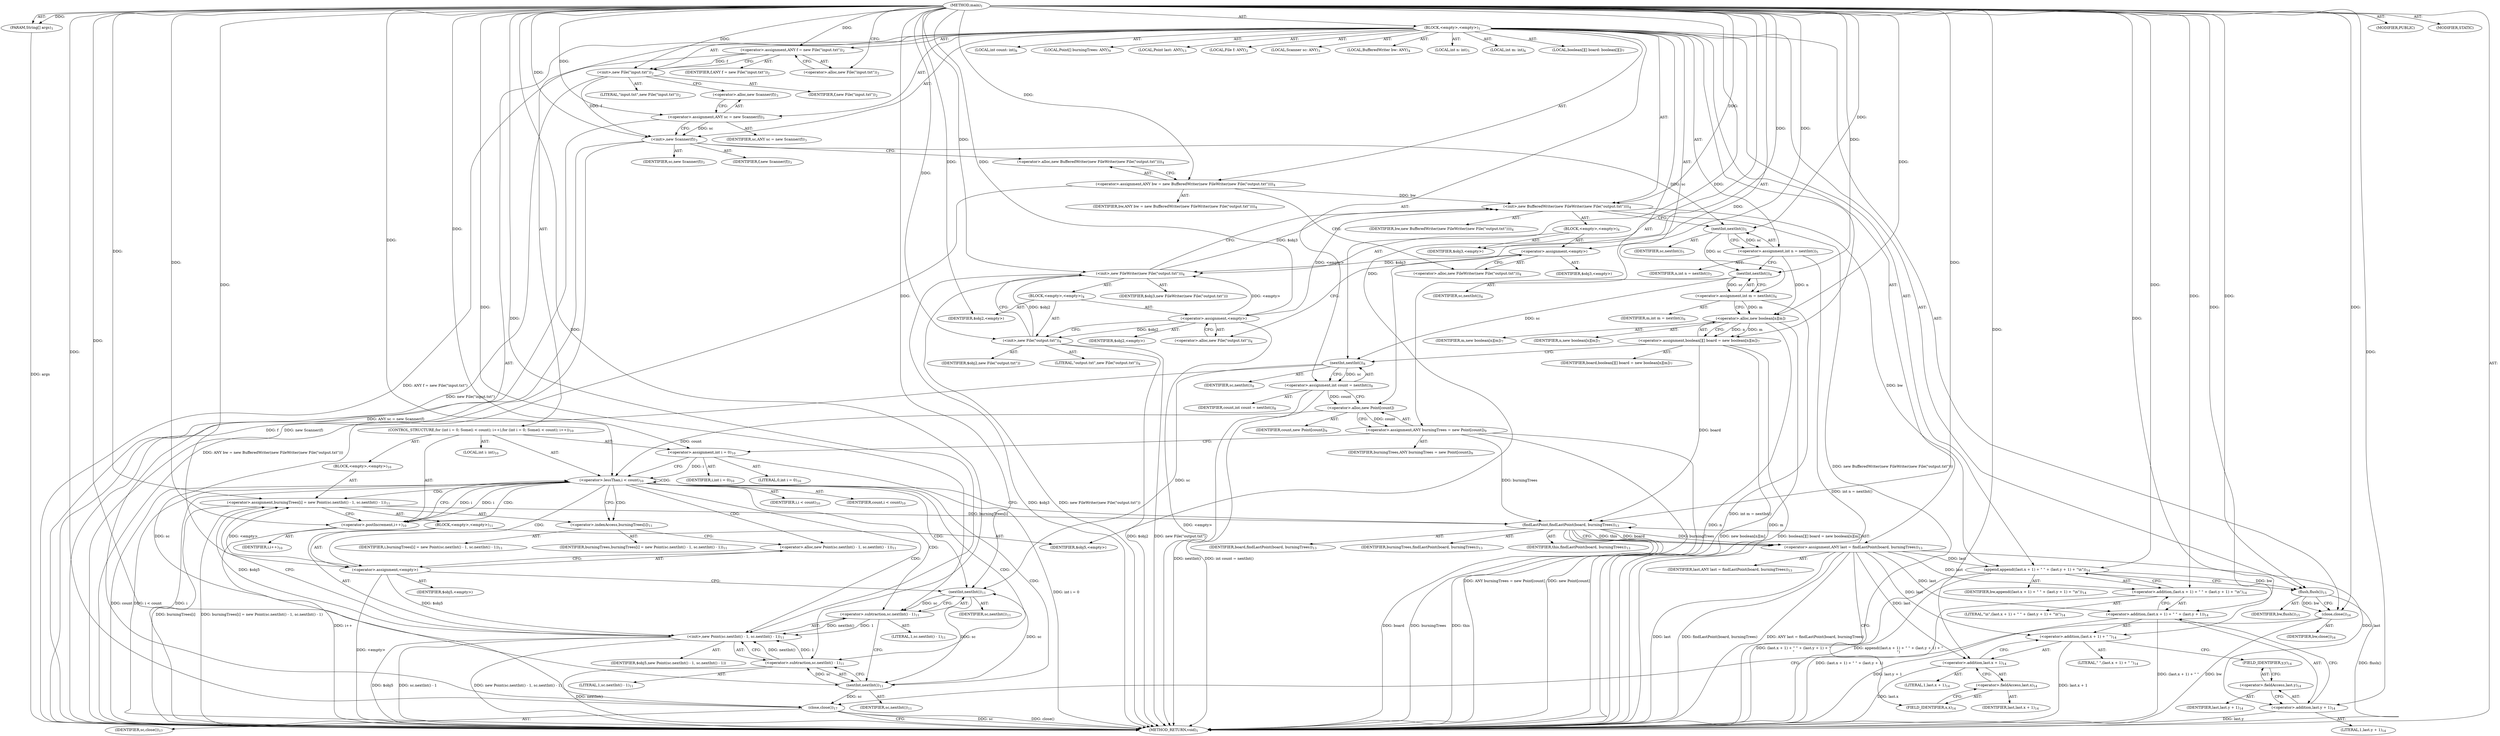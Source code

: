 digraph "main" {  
"23" [label = <(METHOD,main)<SUB>1</SUB>> ]
"24" [label = <(PARAM,String[] args)<SUB>1</SUB>> ]
"25" [label = <(BLOCK,&lt;empty&gt;,&lt;empty&gt;)<SUB>1</SUB>> ]
"4" [label = <(LOCAL,File f: ANY)<SUB>2</SUB>> ]
"26" [label = <(&lt;operator&gt;.assignment,ANY f = new File(&quot;input.txt&quot;))<SUB>2</SUB>> ]
"27" [label = <(IDENTIFIER,f,ANY f = new File(&quot;input.txt&quot;))<SUB>2</SUB>> ]
"28" [label = <(&lt;operator&gt;.alloc,new File(&quot;input.txt&quot;))<SUB>2</SUB>> ]
"29" [label = <(&lt;init&gt;,new File(&quot;input.txt&quot;))<SUB>2</SUB>> ]
"3" [label = <(IDENTIFIER,f,new File(&quot;input.txt&quot;))<SUB>2</SUB>> ]
"30" [label = <(LITERAL,&quot;input.txt&quot;,new File(&quot;input.txt&quot;))<SUB>2</SUB>> ]
"6" [label = <(LOCAL,Scanner sc: ANY)<SUB>3</SUB>> ]
"31" [label = <(&lt;operator&gt;.assignment,ANY sc = new Scanner(f))<SUB>3</SUB>> ]
"32" [label = <(IDENTIFIER,sc,ANY sc = new Scanner(f))<SUB>3</SUB>> ]
"33" [label = <(&lt;operator&gt;.alloc,new Scanner(f))<SUB>3</SUB>> ]
"34" [label = <(&lt;init&gt;,new Scanner(f))<SUB>3</SUB>> ]
"5" [label = <(IDENTIFIER,sc,new Scanner(f))<SUB>3</SUB>> ]
"35" [label = <(IDENTIFIER,f,new Scanner(f))<SUB>3</SUB>> ]
"8" [label = <(LOCAL,BufferedWriter bw: ANY)<SUB>4</SUB>> ]
"36" [label = <(&lt;operator&gt;.assignment,ANY bw = new BufferedWriter(new FileWriter(new File(&quot;output.txt&quot;))))<SUB>4</SUB>> ]
"37" [label = <(IDENTIFIER,bw,ANY bw = new BufferedWriter(new FileWriter(new File(&quot;output.txt&quot;))))<SUB>4</SUB>> ]
"38" [label = <(&lt;operator&gt;.alloc,new BufferedWriter(new FileWriter(new File(&quot;output.txt&quot;))))<SUB>4</SUB>> ]
"39" [label = <(&lt;init&gt;,new BufferedWriter(new FileWriter(new File(&quot;output.txt&quot;))))<SUB>4</SUB>> ]
"7" [label = <(IDENTIFIER,bw,new BufferedWriter(new FileWriter(new File(&quot;output.txt&quot;))))<SUB>4</SUB>> ]
"40" [label = <(BLOCK,&lt;empty&gt;,&lt;empty&gt;)<SUB>4</SUB>> ]
"41" [label = <(&lt;operator&gt;.assignment,&lt;empty&gt;)> ]
"42" [label = <(IDENTIFIER,$obj3,&lt;empty&gt;)> ]
"43" [label = <(&lt;operator&gt;.alloc,new FileWriter(new File(&quot;output.txt&quot;)))<SUB>4</SUB>> ]
"44" [label = <(&lt;init&gt;,new FileWriter(new File(&quot;output.txt&quot;)))<SUB>4</SUB>> ]
"45" [label = <(IDENTIFIER,$obj3,new FileWriter(new File(&quot;output.txt&quot;)))> ]
"46" [label = <(BLOCK,&lt;empty&gt;,&lt;empty&gt;)<SUB>4</SUB>> ]
"47" [label = <(&lt;operator&gt;.assignment,&lt;empty&gt;)> ]
"48" [label = <(IDENTIFIER,$obj2,&lt;empty&gt;)> ]
"49" [label = <(&lt;operator&gt;.alloc,new File(&quot;output.txt&quot;))<SUB>4</SUB>> ]
"50" [label = <(&lt;init&gt;,new File(&quot;output.txt&quot;))<SUB>4</SUB>> ]
"51" [label = <(IDENTIFIER,$obj2,new File(&quot;output.txt&quot;))> ]
"52" [label = <(LITERAL,&quot;output.txt&quot;,new File(&quot;output.txt&quot;))<SUB>4</SUB>> ]
"53" [label = <(IDENTIFIER,$obj2,&lt;empty&gt;)> ]
"54" [label = <(IDENTIFIER,$obj3,&lt;empty&gt;)> ]
"55" [label = <(LOCAL,int n: int)<SUB>5</SUB>> ]
"56" [label = <(&lt;operator&gt;.assignment,int n = nextInt())<SUB>5</SUB>> ]
"57" [label = <(IDENTIFIER,n,int n = nextInt())<SUB>5</SUB>> ]
"58" [label = <(nextInt,nextInt())<SUB>5</SUB>> ]
"59" [label = <(IDENTIFIER,sc,nextInt())<SUB>5</SUB>> ]
"60" [label = <(LOCAL,int m: int)<SUB>6</SUB>> ]
"61" [label = <(&lt;operator&gt;.assignment,int m = nextInt())<SUB>6</SUB>> ]
"62" [label = <(IDENTIFIER,m,int m = nextInt())<SUB>6</SUB>> ]
"63" [label = <(nextInt,nextInt())<SUB>6</SUB>> ]
"64" [label = <(IDENTIFIER,sc,nextInt())<SUB>6</SUB>> ]
"65" [label = <(LOCAL,boolean[][] board: boolean[][])<SUB>7</SUB>> ]
"66" [label = <(&lt;operator&gt;.assignment,boolean[][] board = new boolean[n][m])<SUB>7</SUB>> ]
"67" [label = <(IDENTIFIER,board,boolean[][] board = new boolean[n][m])<SUB>7</SUB>> ]
"68" [label = <(&lt;operator&gt;.alloc,new boolean[n][m])> ]
"69" [label = <(IDENTIFIER,n,new boolean[n][m])<SUB>7</SUB>> ]
"70" [label = <(IDENTIFIER,m,new boolean[n][m])<SUB>7</SUB>> ]
"71" [label = <(LOCAL,int count: int)<SUB>8</SUB>> ]
"72" [label = <(&lt;operator&gt;.assignment,int count = nextInt())<SUB>8</SUB>> ]
"73" [label = <(IDENTIFIER,count,int count = nextInt())<SUB>8</SUB>> ]
"74" [label = <(nextInt,nextInt())<SUB>8</SUB>> ]
"75" [label = <(IDENTIFIER,sc,nextInt())<SUB>8</SUB>> ]
"76" [label = <(LOCAL,Point[] burningTrees: ANY)<SUB>9</SUB>> ]
"77" [label = <(&lt;operator&gt;.assignment,ANY burningTrees = new Point[count])<SUB>9</SUB>> ]
"78" [label = <(IDENTIFIER,burningTrees,ANY burningTrees = new Point[count])<SUB>9</SUB>> ]
"79" [label = <(&lt;operator&gt;.alloc,new Point[count])> ]
"80" [label = <(IDENTIFIER,count,new Point[count])<SUB>9</SUB>> ]
"81" [label = <(CONTROL_STRUCTURE,for (int i = 0; Some(i &lt; count); i++),for (int i = 0; Some(i &lt; count); i++))<SUB>10</SUB>> ]
"82" [label = <(LOCAL,int i: int)<SUB>10</SUB>> ]
"83" [label = <(&lt;operator&gt;.assignment,int i = 0)<SUB>10</SUB>> ]
"84" [label = <(IDENTIFIER,i,int i = 0)<SUB>10</SUB>> ]
"85" [label = <(LITERAL,0,int i = 0)<SUB>10</SUB>> ]
"86" [label = <(&lt;operator&gt;.lessThan,i &lt; count)<SUB>10</SUB>> ]
"87" [label = <(IDENTIFIER,i,i &lt; count)<SUB>10</SUB>> ]
"88" [label = <(IDENTIFIER,count,i &lt; count)<SUB>10</SUB>> ]
"89" [label = <(&lt;operator&gt;.postIncrement,i++)<SUB>10</SUB>> ]
"90" [label = <(IDENTIFIER,i,i++)<SUB>10</SUB>> ]
"91" [label = <(BLOCK,&lt;empty&gt;,&lt;empty&gt;)<SUB>10</SUB>> ]
"92" [label = <(&lt;operator&gt;.assignment,burningTrees[i] = new Point(sc.nextInt() - 1, sc.nextInt() - 1))<SUB>11</SUB>> ]
"93" [label = <(&lt;operator&gt;.indexAccess,burningTrees[i])<SUB>11</SUB>> ]
"94" [label = <(IDENTIFIER,burningTrees,burningTrees[i] = new Point(sc.nextInt() - 1, sc.nextInt() - 1))<SUB>11</SUB>> ]
"95" [label = <(IDENTIFIER,i,burningTrees[i] = new Point(sc.nextInt() - 1, sc.nextInt() - 1))<SUB>11</SUB>> ]
"96" [label = <(BLOCK,&lt;empty&gt;,&lt;empty&gt;)<SUB>11</SUB>> ]
"97" [label = <(&lt;operator&gt;.assignment,&lt;empty&gt;)> ]
"98" [label = <(IDENTIFIER,$obj5,&lt;empty&gt;)> ]
"99" [label = <(&lt;operator&gt;.alloc,new Point(sc.nextInt() - 1, sc.nextInt() - 1))<SUB>11</SUB>> ]
"100" [label = <(&lt;init&gt;,new Point(sc.nextInt() - 1, sc.nextInt() - 1))<SUB>11</SUB>> ]
"101" [label = <(IDENTIFIER,$obj5,new Point(sc.nextInt() - 1, sc.nextInt() - 1))> ]
"102" [label = <(&lt;operator&gt;.subtraction,sc.nextInt() - 1)<SUB>11</SUB>> ]
"103" [label = <(nextInt,nextInt())<SUB>11</SUB>> ]
"104" [label = <(IDENTIFIER,sc,nextInt())<SUB>11</SUB>> ]
"105" [label = <(LITERAL,1,sc.nextInt() - 1)<SUB>11</SUB>> ]
"106" [label = <(&lt;operator&gt;.subtraction,sc.nextInt() - 1)<SUB>11</SUB>> ]
"107" [label = <(nextInt,nextInt())<SUB>11</SUB>> ]
"108" [label = <(IDENTIFIER,sc,nextInt())<SUB>11</SUB>> ]
"109" [label = <(LITERAL,1,sc.nextInt() - 1)<SUB>11</SUB>> ]
"110" [label = <(IDENTIFIER,$obj5,&lt;empty&gt;)> ]
"111" [label = <(LOCAL,Point last: ANY)<SUB>13</SUB>> ]
"112" [label = <(&lt;operator&gt;.assignment,ANY last = findLastPoint(board, burningTrees))<SUB>13</SUB>> ]
"113" [label = <(IDENTIFIER,last,ANY last = findLastPoint(board, burningTrees))<SUB>13</SUB>> ]
"114" [label = <(findLastPoint,findLastPoint(board, burningTrees))<SUB>13</SUB>> ]
"115" [label = <(IDENTIFIER,this,findLastPoint(board, burningTrees))<SUB>13</SUB>> ]
"116" [label = <(IDENTIFIER,board,findLastPoint(board, burningTrees))<SUB>13</SUB>> ]
"117" [label = <(IDENTIFIER,burningTrees,findLastPoint(board, burningTrees))<SUB>13</SUB>> ]
"118" [label = <(append,append((last.x + 1) + &quot; &quot; + (last.y + 1) + &quot;\n&quot;))<SUB>14</SUB>> ]
"119" [label = <(IDENTIFIER,bw,append((last.x + 1) + &quot; &quot; + (last.y + 1) + &quot;\n&quot;))<SUB>14</SUB>> ]
"120" [label = <(&lt;operator&gt;.addition,(last.x + 1) + &quot; &quot; + (last.y + 1) + &quot;\n&quot;)<SUB>14</SUB>> ]
"121" [label = <(&lt;operator&gt;.addition,(last.x + 1) + &quot; &quot; + (last.y + 1))<SUB>14</SUB>> ]
"122" [label = <(&lt;operator&gt;.addition,(last.x + 1) + &quot; &quot;)<SUB>14</SUB>> ]
"123" [label = <(&lt;operator&gt;.addition,last.x + 1)<SUB>14</SUB>> ]
"124" [label = <(&lt;operator&gt;.fieldAccess,last.x)<SUB>14</SUB>> ]
"125" [label = <(IDENTIFIER,last,last.x + 1)<SUB>14</SUB>> ]
"126" [label = <(FIELD_IDENTIFIER,x,x)<SUB>14</SUB>> ]
"127" [label = <(LITERAL,1,last.x + 1)<SUB>14</SUB>> ]
"128" [label = <(LITERAL,&quot; &quot;,(last.x + 1) + &quot; &quot;)<SUB>14</SUB>> ]
"129" [label = <(&lt;operator&gt;.addition,last.y + 1)<SUB>14</SUB>> ]
"130" [label = <(&lt;operator&gt;.fieldAccess,last.y)<SUB>14</SUB>> ]
"131" [label = <(IDENTIFIER,last,last.y + 1)<SUB>14</SUB>> ]
"132" [label = <(FIELD_IDENTIFIER,y,y)<SUB>14</SUB>> ]
"133" [label = <(LITERAL,1,last.y + 1)<SUB>14</SUB>> ]
"134" [label = <(LITERAL,&quot;\n&quot;,(last.x + 1) + &quot; &quot; + (last.y + 1) + &quot;\n&quot;)<SUB>14</SUB>> ]
"135" [label = <(flush,flush())<SUB>15</SUB>> ]
"136" [label = <(IDENTIFIER,bw,flush())<SUB>15</SUB>> ]
"137" [label = <(close,close())<SUB>16</SUB>> ]
"138" [label = <(IDENTIFIER,bw,close())<SUB>16</SUB>> ]
"139" [label = <(close,close())<SUB>17</SUB>> ]
"140" [label = <(IDENTIFIER,sc,close())<SUB>17</SUB>> ]
"141" [label = <(MODIFIER,PUBLIC)> ]
"142" [label = <(MODIFIER,STATIC)> ]
"143" [label = <(METHOD_RETURN,void)<SUB>1</SUB>> ]
  "23" -> "24"  [ label = "AST: "] 
  "23" -> "25"  [ label = "AST: "] 
  "23" -> "141"  [ label = "AST: "] 
  "23" -> "142"  [ label = "AST: "] 
  "23" -> "143"  [ label = "AST: "] 
  "25" -> "4"  [ label = "AST: "] 
  "25" -> "26"  [ label = "AST: "] 
  "25" -> "29"  [ label = "AST: "] 
  "25" -> "6"  [ label = "AST: "] 
  "25" -> "31"  [ label = "AST: "] 
  "25" -> "34"  [ label = "AST: "] 
  "25" -> "8"  [ label = "AST: "] 
  "25" -> "36"  [ label = "AST: "] 
  "25" -> "39"  [ label = "AST: "] 
  "25" -> "55"  [ label = "AST: "] 
  "25" -> "56"  [ label = "AST: "] 
  "25" -> "60"  [ label = "AST: "] 
  "25" -> "61"  [ label = "AST: "] 
  "25" -> "65"  [ label = "AST: "] 
  "25" -> "66"  [ label = "AST: "] 
  "25" -> "71"  [ label = "AST: "] 
  "25" -> "72"  [ label = "AST: "] 
  "25" -> "76"  [ label = "AST: "] 
  "25" -> "77"  [ label = "AST: "] 
  "25" -> "81"  [ label = "AST: "] 
  "25" -> "111"  [ label = "AST: "] 
  "25" -> "112"  [ label = "AST: "] 
  "25" -> "118"  [ label = "AST: "] 
  "25" -> "135"  [ label = "AST: "] 
  "25" -> "137"  [ label = "AST: "] 
  "25" -> "139"  [ label = "AST: "] 
  "26" -> "27"  [ label = "AST: "] 
  "26" -> "28"  [ label = "AST: "] 
  "29" -> "3"  [ label = "AST: "] 
  "29" -> "30"  [ label = "AST: "] 
  "31" -> "32"  [ label = "AST: "] 
  "31" -> "33"  [ label = "AST: "] 
  "34" -> "5"  [ label = "AST: "] 
  "34" -> "35"  [ label = "AST: "] 
  "36" -> "37"  [ label = "AST: "] 
  "36" -> "38"  [ label = "AST: "] 
  "39" -> "7"  [ label = "AST: "] 
  "39" -> "40"  [ label = "AST: "] 
  "40" -> "41"  [ label = "AST: "] 
  "40" -> "44"  [ label = "AST: "] 
  "40" -> "54"  [ label = "AST: "] 
  "41" -> "42"  [ label = "AST: "] 
  "41" -> "43"  [ label = "AST: "] 
  "44" -> "45"  [ label = "AST: "] 
  "44" -> "46"  [ label = "AST: "] 
  "46" -> "47"  [ label = "AST: "] 
  "46" -> "50"  [ label = "AST: "] 
  "46" -> "53"  [ label = "AST: "] 
  "47" -> "48"  [ label = "AST: "] 
  "47" -> "49"  [ label = "AST: "] 
  "50" -> "51"  [ label = "AST: "] 
  "50" -> "52"  [ label = "AST: "] 
  "56" -> "57"  [ label = "AST: "] 
  "56" -> "58"  [ label = "AST: "] 
  "58" -> "59"  [ label = "AST: "] 
  "61" -> "62"  [ label = "AST: "] 
  "61" -> "63"  [ label = "AST: "] 
  "63" -> "64"  [ label = "AST: "] 
  "66" -> "67"  [ label = "AST: "] 
  "66" -> "68"  [ label = "AST: "] 
  "68" -> "69"  [ label = "AST: "] 
  "68" -> "70"  [ label = "AST: "] 
  "72" -> "73"  [ label = "AST: "] 
  "72" -> "74"  [ label = "AST: "] 
  "74" -> "75"  [ label = "AST: "] 
  "77" -> "78"  [ label = "AST: "] 
  "77" -> "79"  [ label = "AST: "] 
  "79" -> "80"  [ label = "AST: "] 
  "81" -> "82"  [ label = "AST: "] 
  "81" -> "83"  [ label = "AST: "] 
  "81" -> "86"  [ label = "AST: "] 
  "81" -> "89"  [ label = "AST: "] 
  "81" -> "91"  [ label = "AST: "] 
  "83" -> "84"  [ label = "AST: "] 
  "83" -> "85"  [ label = "AST: "] 
  "86" -> "87"  [ label = "AST: "] 
  "86" -> "88"  [ label = "AST: "] 
  "89" -> "90"  [ label = "AST: "] 
  "91" -> "92"  [ label = "AST: "] 
  "92" -> "93"  [ label = "AST: "] 
  "92" -> "96"  [ label = "AST: "] 
  "93" -> "94"  [ label = "AST: "] 
  "93" -> "95"  [ label = "AST: "] 
  "96" -> "97"  [ label = "AST: "] 
  "96" -> "100"  [ label = "AST: "] 
  "96" -> "110"  [ label = "AST: "] 
  "97" -> "98"  [ label = "AST: "] 
  "97" -> "99"  [ label = "AST: "] 
  "100" -> "101"  [ label = "AST: "] 
  "100" -> "102"  [ label = "AST: "] 
  "100" -> "106"  [ label = "AST: "] 
  "102" -> "103"  [ label = "AST: "] 
  "102" -> "105"  [ label = "AST: "] 
  "103" -> "104"  [ label = "AST: "] 
  "106" -> "107"  [ label = "AST: "] 
  "106" -> "109"  [ label = "AST: "] 
  "107" -> "108"  [ label = "AST: "] 
  "112" -> "113"  [ label = "AST: "] 
  "112" -> "114"  [ label = "AST: "] 
  "114" -> "115"  [ label = "AST: "] 
  "114" -> "116"  [ label = "AST: "] 
  "114" -> "117"  [ label = "AST: "] 
  "118" -> "119"  [ label = "AST: "] 
  "118" -> "120"  [ label = "AST: "] 
  "120" -> "121"  [ label = "AST: "] 
  "120" -> "134"  [ label = "AST: "] 
  "121" -> "122"  [ label = "AST: "] 
  "121" -> "129"  [ label = "AST: "] 
  "122" -> "123"  [ label = "AST: "] 
  "122" -> "128"  [ label = "AST: "] 
  "123" -> "124"  [ label = "AST: "] 
  "123" -> "127"  [ label = "AST: "] 
  "124" -> "125"  [ label = "AST: "] 
  "124" -> "126"  [ label = "AST: "] 
  "129" -> "130"  [ label = "AST: "] 
  "129" -> "133"  [ label = "AST: "] 
  "130" -> "131"  [ label = "AST: "] 
  "130" -> "132"  [ label = "AST: "] 
  "135" -> "136"  [ label = "AST: "] 
  "137" -> "138"  [ label = "AST: "] 
  "139" -> "140"  [ label = "AST: "] 
  "26" -> "29"  [ label = "CFG: "] 
  "29" -> "33"  [ label = "CFG: "] 
  "31" -> "34"  [ label = "CFG: "] 
  "34" -> "38"  [ label = "CFG: "] 
  "36" -> "43"  [ label = "CFG: "] 
  "39" -> "58"  [ label = "CFG: "] 
  "56" -> "63"  [ label = "CFG: "] 
  "61" -> "68"  [ label = "CFG: "] 
  "66" -> "74"  [ label = "CFG: "] 
  "72" -> "79"  [ label = "CFG: "] 
  "77" -> "83"  [ label = "CFG: "] 
  "112" -> "126"  [ label = "CFG: "] 
  "118" -> "135"  [ label = "CFG: "] 
  "135" -> "137"  [ label = "CFG: "] 
  "137" -> "139"  [ label = "CFG: "] 
  "139" -> "143"  [ label = "CFG: "] 
  "28" -> "26"  [ label = "CFG: "] 
  "33" -> "31"  [ label = "CFG: "] 
  "38" -> "36"  [ label = "CFG: "] 
  "58" -> "56"  [ label = "CFG: "] 
  "63" -> "61"  [ label = "CFG: "] 
  "68" -> "66"  [ label = "CFG: "] 
  "74" -> "72"  [ label = "CFG: "] 
  "79" -> "77"  [ label = "CFG: "] 
  "83" -> "86"  [ label = "CFG: "] 
  "86" -> "93"  [ label = "CFG: "] 
  "86" -> "114"  [ label = "CFG: "] 
  "89" -> "86"  [ label = "CFG: "] 
  "114" -> "112"  [ label = "CFG: "] 
  "120" -> "118"  [ label = "CFG: "] 
  "41" -> "49"  [ label = "CFG: "] 
  "44" -> "39"  [ label = "CFG: "] 
  "92" -> "89"  [ label = "CFG: "] 
  "121" -> "120"  [ label = "CFG: "] 
  "43" -> "41"  [ label = "CFG: "] 
  "93" -> "99"  [ label = "CFG: "] 
  "122" -> "132"  [ label = "CFG: "] 
  "129" -> "121"  [ label = "CFG: "] 
  "47" -> "50"  [ label = "CFG: "] 
  "50" -> "44"  [ label = "CFG: "] 
  "97" -> "103"  [ label = "CFG: "] 
  "100" -> "92"  [ label = "CFG: "] 
  "123" -> "122"  [ label = "CFG: "] 
  "130" -> "129"  [ label = "CFG: "] 
  "49" -> "47"  [ label = "CFG: "] 
  "99" -> "97"  [ label = "CFG: "] 
  "102" -> "107"  [ label = "CFG: "] 
  "106" -> "100"  [ label = "CFG: "] 
  "124" -> "123"  [ label = "CFG: "] 
  "132" -> "130"  [ label = "CFG: "] 
  "103" -> "102"  [ label = "CFG: "] 
  "107" -> "106"  [ label = "CFG: "] 
  "126" -> "124"  [ label = "CFG: "] 
  "23" -> "28"  [ label = "CFG: "] 
  "24" -> "143"  [ label = "DDG: args"] 
  "26" -> "143"  [ label = "DDG: ANY f = new File(&quot;input.txt&quot;)"] 
  "29" -> "143"  [ label = "DDG: new File(&quot;input.txt&quot;)"] 
  "31" -> "143"  [ label = "DDG: ANY sc = new Scanner(f)"] 
  "34" -> "143"  [ label = "DDG: f"] 
  "34" -> "143"  [ label = "DDG: new Scanner(f)"] 
  "36" -> "143"  [ label = "DDG: ANY bw = new BufferedWriter(new FileWriter(new File(&quot;output.txt&quot;)))"] 
  "44" -> "143"  [ label = "DDG: $obj3"] 
  "47" -> "143"  [ label = "DDG: &lt;empty&gt;"] 
  "50" -> "143"  [ label = "DDG: $obj2"] 
  "50" -> "143"  [ label = "DDG: new File(&quot;output.txt&quot;)"] 
  "44" -> "143"  [ label = "DDG: new FileWriter(new File(&quot;output.txt&quot;))"] 
  "39" -> "143"  [ label = "DDG: new BufferedWriter(new FileWriter(new File(&quot;output.txt&quot;)))"] 
  "56" -> "143"  [ label = "DDG: int n = nextInt()"] 
  "61" -> "143"  [ label = "DDG: int m = nextInt()"] 
  "68" -> "143"  [ label = "DDG: n"] 
  "68" -> "143"  [ label = "DDG: m"] 
  "66" -> "143"  [ label = "DDG: new boolean[n][m]"] 
  "66" -> "143"  [ label = "DDG: boolean[][] board = new boolean[n][m]"] 
  "72" -> "143"  [ label = "DDG: nextInt()"] 
  "72" -> "143"  [ label = "DDG: int count = nextInt()"] 
  "77" -> "143"  [ label = "DDG: new Point[count]"] 
  "77" -> "143"  [ label = "DDG: ANY burningTrees = new Point[count]"] 
  "83" -> "143"  [ label = "DDG: int i = 0"] 
  "86" -> "143"  [ label = "DDG: i"] 
  "86" -> "143"  [ label = "DDG: count"] 
  "86" -> "143"  [ label = "DDG: i &lt; count"] 
  "112" -> "143"  [ label = "DDG: last"] 
  "114" -> "143"  [ label = "DDG: board"] 
  "114" -> "143"  [ label = "DDG: burningTrees"] 
  "112" -> "143"  [ label = "DDG: findLastPoint(board, burningTrees)"] 
  "112" -> "143"  [ label = "DDG: ANY last = findLastPoint(board, burningTrees)"] 
  "123" -> "143"  [ label = "DDG: last.x"] 
  "122" -> "143"  [ label = "DDG: last.x + 1"] 
  "121" -> "143"  [ label = "DDG: (last.x + 1) + &quot; &quot;"] 
  "129" -> "143"  [ label = "DDG: last.y"] 
  "121" -> "143"  [ label = "DDG: last.y + 1"] 
  "120" -> "143"  [ label = "DDG: (last.x + 1) + &quot; &quot; + (last.y + 1)"] 
  "118" -> "143"  [ label = "DDG: (last.x + 1) + &quot; &quot; + (last.y + 1) + &quot;\n&quot;"] 
  "118" -> "143"  [ label = "DDG: append((last.x + 1) + &quot; &quot; + (last.y + 1) + &quot;\n&quot;)"] 
  "135" -> "143"  [ label = "DDG: flush()"] 
  "137" -> "143"  [ label = "DDG: bw"] 
  "139" -> "143"  [ label = "DDG: sc"] 
  "139" -> "143"  [ label = "DDG: close()"] 
  "92" -> "143"  [ label = "DDG: burningTrees[i]"] 
  "97" -> "143"  [ label = "DDG: &lt;empty&gt;"] 
  "100" -> "143"  [ label = "DDG: $obj5"] 
  "100" -> "143"  [ label = "DDG: sc.nextInt() - 1"] 
  "106" -> "143"  [ label = "DDG: nextInt()"] 
  "100" -> "143"  [ label = "DDG: new Point(sc.nextInt() - 1, sc.nextInt() - 1)"] 
  "92" -> "143"  [ label = "DDG: burningTrees[i] = new Point(sc.nextInt() - 1, sc.nextInt() - 1)"] 
  "89" -> "143"  [ label = "DDG: i++"] 
  "114" -> "143"  [ label = "DDG: this"] 
  "23" -> "24"  [ label = "DDG: "] 
  "23" -> "26"  [ label = "DDG: "] 
  "23" -> "31"  [ label = "DDG: "] 
  "23" -> "36"  [ label = "DDG: "] 
  "58" -> "56"  [ label = "DDG: sc"] 
  "63" -> "61"  [ label = "DDG: sc"] 
  "68" -> "66"  [ label = "DDG: n"] 
  "68" -> "66"  [ label = "DDG: m"] 
  "74" -> "72"  [ label = "DDG: sc"] 
  "79" -> "77"  [ label = "DDG: count"] 
  "114" -> "112"  [ label = "DDG: this"] 
  "114" -> "112"  [ label = "DDG: board"] 
  "114" -> "112"  [ label = "DDG: burningTrees"] 
  "26" -> "29"  [ label = "DDG: f"] 
  "23" -> "29"  [ label = "DDG: "] 
  "31" -> "34"  [ label = "DDG: sc"] 
  "23" -> "34"  [ label = "DDG: "] 
  "29" -> "34"  [ label = "DDG: f"] 
  "36" -> "39"  [ label = "DDG: bw"] 
  "23" -> "39"  [ label = "DDG: "] 
  "47" -> "39"  [ label = "DDG: &lt;empty&gt;"] 
  "44" -> "39"  [ label = "DDG: $obj3"] 
  "23" -> "83"  [ label = "DDG: "] 
  "39" -> "118"  [ label = "DDG: bw"] 
  "23" -> "118"  [ label = "DDG: "] 
  "112" -> "118"  [ label = "DDG: last"] 
  "118" -> "135"  [ label = "DDG: bw"] 
  "23" -> "135"  [ label = "DDG: "] 
  "135" -> "137"  [ label = "DDG: bw"] 
  "23" -> "137"  [ label = "DDG: "] 
  "74" -> "139"  [ label = "DDG: sc"] 
  "107" -> "139"  [ label = "DDG: sc"] 
  "23" -> "139"  [ label = "DDG: "] 
  "23" -> "41"  [ label = "DDG: "] 
  "23" -> "54"  [ label = "DDG: "] 
  "34" -> "58"  [ label = "DDG: sc"] 
  "23" -> "58"  [ label = "DDG: "] 
  "58" -> "63"  [ label = "DDG: sc"] 
  "23" -> "63"  [ label = "DDG: "] 
  "56" -> "68"  [ label = "DDG: n"] 
  "23" -> "68"  [ label = "DDG: "] 
  "61" -> "68"  [ label = "DDG: m"] 
  "63" -> "74"  [ label = "DDG: sc"] 
  "23" -> "74"  [ label = "DDG: "] 
  "72" -> "79"  [ label = "DDG: count"] 
  "23" -> "79"  [ label = "DDG: "] 
  "83" -> "86"  [ label = "DDG: i"] 
  "89" -> "86"  [ label = "DDG: i"] 
  "23" -> "86"  [ label = "DDG: "] 
  "79" -> "86"  [ label = "DDG: count"] 
  "86" -> "89"  [ label = "DDG: i"] 
  "23" -> "89"  [ label = "DDG: "] 
  "97" -> "92"  [ label = "DDG: &lt;empty&gt;"] 
  "100" -> "92"  [ label = "DDG: $obj5"] 
  "23" -> "92"  [ label = "DDG: "] 
  "23" -> "114"  [ label = "DDG: "] 
  "66" -> "114"  [ label = "DDG: board"] 
  "77" -> "114"  [ label = "DDG: burningTrees"] 
  "92" -> "114"  [ label = "DDG: burningTrees[i]"] 
  "112" -> "120"  [ label = "DDG: last"] 
  "23" -> "120"  [ label = "DDG: "] 
  "41" -> "44"  [ label = "DDG: $obj3"] 
  "23" -> "44"  [ label = "DDG: "] 
  "47" -> "44"  [ label = "DDG: &lt;empty&gt;"] 
  "50" -> "44"  [ label = "DDG: $obj2"] 
  "112" -> "121"  [ label = "DDG: last"] 
  "23" -> "121"  [ label = "DDG: "] 
  "23" -> "47"  [ label = "DDG: "] 
  "23" -> "53"  [ label = "DDG: "] 
  "23" -> "97"  [ label = "DDG: "] 
  "23" -> "110"  [ label = "DDG: "] 
  "112" -> "122"  [ label = "DDG: last"] 
  "23" -> "122"  [ label = "DDG: "] 
  "112" -> "129"  [ label = "DDG: last"] 
  "23" -> "129"  [ label = "DDG: "] 
  "47" -> "50"  [ label = "DDG: $obj2"] 
  "23" -> "50"  [ label = "DDG: "] 
  "97" -> "100"  [ label = "DDG: $obj5"] 
  "23" -> "100"  [ label = "DDG: "] 
  "102" -> "100"  [ label = "DDG: nextInt()"] 
  "102" -> "100"  [ label = "DDG: 1"] 
  "106" -> "100"  [ label = "DDG: nextInt()"] 
  "106" -> "100"  [ label = "DDG: 1"] 
  "112" -> "123"  [ label = "DDG: last"] 
  "23" -> "123"  [ label = "DDG: "] 
  "103" -> "102"  [ label = "DDG: sc"] 
  "23" -> "102"  [ label = "DDG: "] 
  "107" -> "106"  [ label = "DDG: sc"] 
  "23" -> "106"  [ label = "DDG: "] 
  "74" -> "103"  [ label = "DDG: sc"] 
  "107" -> "103"  [ label = "DDG: sc"] 
  "23" -> "103"  [ label = "DDG: "] 
  "103" -> "107"  [ label = "DDG: sc"] 
  "23" -> "107"  [ label = "DDG: "] 
  "86" -> "107"  [ label = "CDG: "] 
  "86" -> "89"  [ label = "CDG: "] 
  "86" -> "99"  [ label = "CDG: "] 
  "86" -> "100"  [ label = "CDG: "] 
  "86" -> "102"  [ label = "CDG: "] 
  "86" -> "103"  [ label = "CDG: "] 
  "86" -> "92"  [ label = "CDG: "] 
  "86" -> "106"  [ label = "CDG: "] 
  "86" -> "97"  [ label = "CDG: "] 
  "86" -> "93"  [ label = "CDG: "] 
  "86" -> "86"  [ label = "CDG: "] 
}
